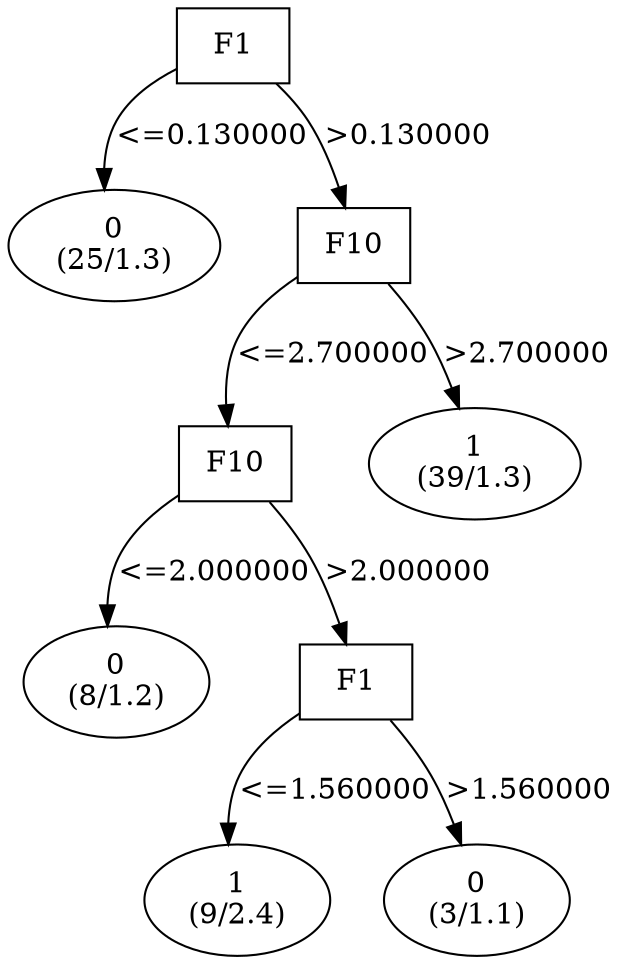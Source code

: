 digraph YaDT {
n0 [ shape=box, label="F1\n"]
n0 -> n1 [label="<=0.130000"]
n1 [ shape=ellipse, label="0\n(25/1.3)"]
n0 -> n2 [label=">0.130000"]
n2 [ shape=box, label="F10\n"]
n2 -> n3 [label="<=2.700000"]
n3 [ shape=box, label="F10\n"]
n3 -> n4 [label="<=2.000000"]
n4 [ shape=ellipse, label="0\n(8/1.2)"]
n3 -> n5 [label=">2.000000"]
n5 [ shape=box, label="F1\n"]
n5 -> n6 [label="<=1.560000"]
n6 [ shape=ellipse, label="1\n(9/2.4)"]
n5 -> n7 [label=">1.560000"]
n7 [ shape=ellipse, label="0\n(3/1.1)"]
n2 -> n10 [label=">2.700000"]
n10 [ shape=ellipse, label="1\n(39/1.3)"]
}
